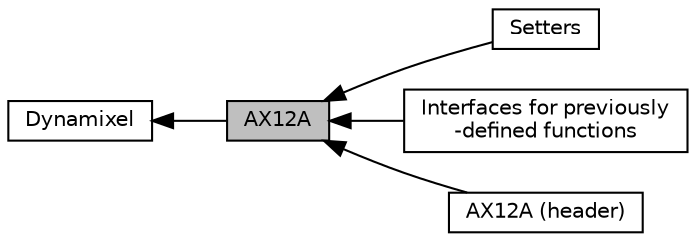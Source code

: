digraph "AX12A"
{
  edge [fontname="Helvetica",fontsize="10",labelfontname="Helvetica",labelfontsize="10"];
  node [fontname="Helvetica",fontsize="10",shape=record];
  rankdir=LR;
  Node2 [label="Setters",height=0.2,width=0.4,color="black", fillcolor="white", style="filled",URL="$group___a_x12_a___setters.html",tooltip="Register-setting functions. "];
  Node3 [label="Interfaces for previously\l-defined functions",height=0.2,width=0.4,color="black", fillcolor="white", style="filled",URL="$group___a_x12_a___interfaces.html",tooltip="Interfaces for previously-defined functions. "];
  Node0 [label="AX12A",height=0.2,width=0.4,color="black", fillcolor="grey75", style="filled", fontcolor="black"];
  Node1 [label="Dynamixel",height=0.2,width=0.4,color="black", fillcolor="white", style="filled",URL="$group___dynamixel.html",tooltip="Everything related to Dynamixel actuators. "];
  Node4 [label="AX12A (header)",height=0.2,width=0.4,color="black", fillcolor="white", style="filled",URL="$group___a_x12_a_header.html",tooltip="Header for AX12A, showing the public content. "];
  Node1->Node0 [shape=plaintext, dir="back", style="solid"];
  Node0->Node2 [shape=plaintext, dir="back", style="solid"];
  Node0->Node3 [shape=plaintext, dir="back", style="solid"];
  Node0->Node4 [shape=plaintext, dir="back", style="solid"];
}
